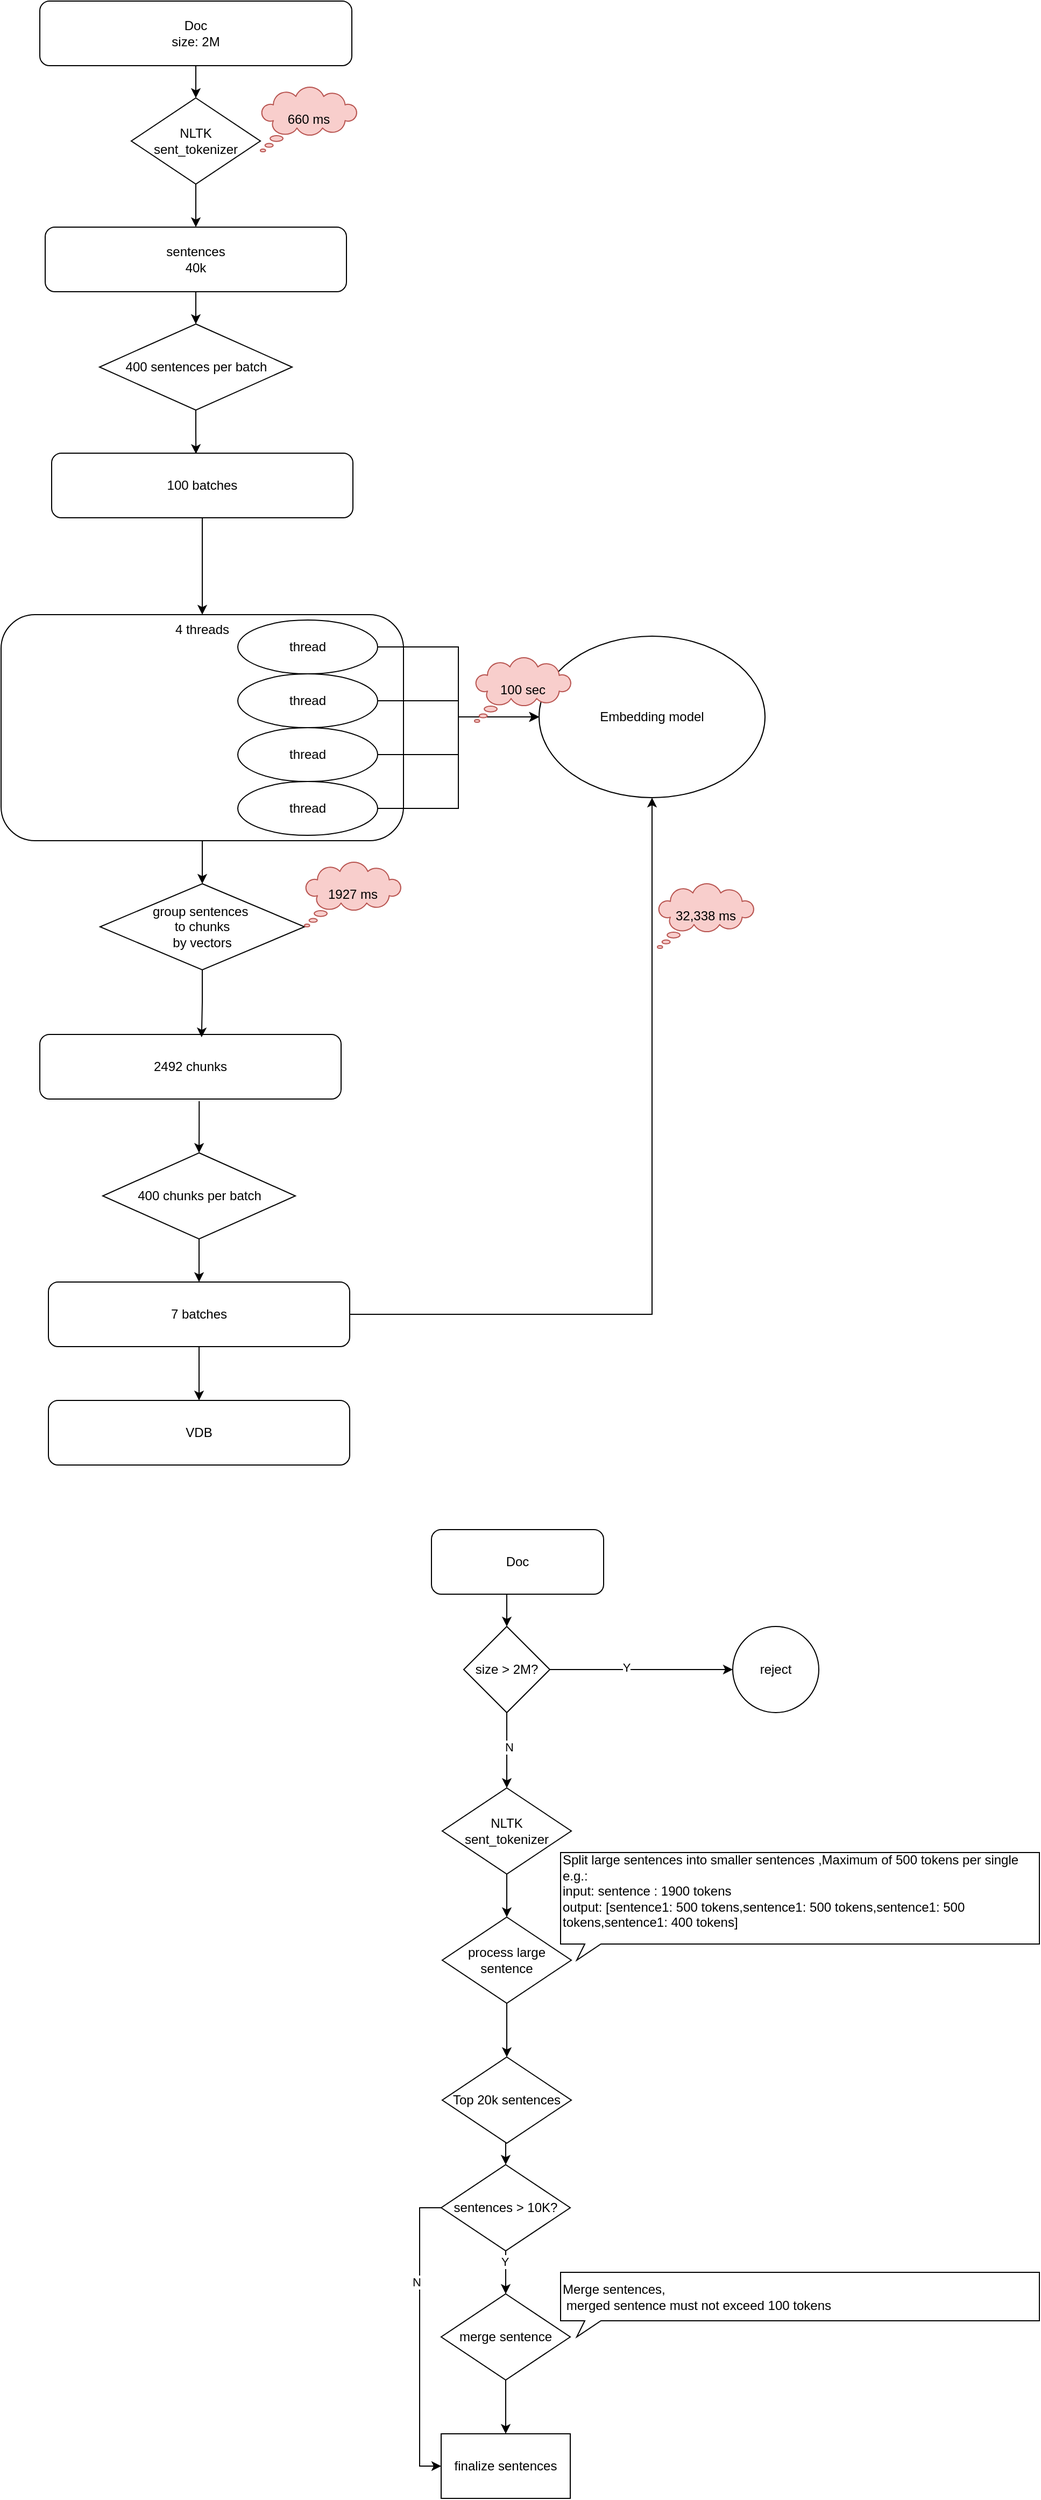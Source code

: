 <mxfile version="24.4.6" type="github">
  <diagram name="Page-1" id="V5-h0DGCWCkEq7Fwikvd">
    <mxGraphModel dx="2074" dy="1150" grid="1" gridSize="10" guides="1" tooltips="1" connect="1" arrows="1" fold="1" page="1" pageScale="1" pageWidth="850" pageHeight="1100" math="0" shadow="0">
      <root>
        <mxCell id="0" />
        <mxCell id="1" parent="0" />
        <mxCell id="zX7HYccdnvJ7AWo0_-Y2-3" style="edgeStyle=orthogonalEdgeStyle;rounded=0;orthogonalLoop=1;jettySize=auto;html=1;exitX=0.5;exitY=1;exitDx=0;exitDy=0;entryX=0.5;entryY=0;entryDx=0;entryDy=0;" parent="1" source="zX7HYccdnvJ7AWo0_-Y2-1" target="zX7HYccdnvJ7AWo0_-Y2-4" edge="1">
          <mxGeometry relative="1" as="geometry" />
        </mxCell>
        <mxCell id="zX7HYccdnvJ7AWo0_-Y2-1" value="Doc&lt;div&gt;size: 2M&lt;/div&gt;" style="rounded=1;whiteSpace=wrap;html=1;" parent="1" vertex="1">
          <mxGeometry x="316" y="20" width="290" height="60" as="geometry" />
        </mxCell>
        <mxCell id="zX7HYccdnvJ7AWo0_-Y2-10" style="edgeStyle=orthogonalEdgeStyle;rounded=0;orthogonalLoop=1;jettySize=auto;html=1;exitX=0.5;exitY=1;exitDx=0;exitDy=0;entryX=0.5;entryY=0;entryDx=0;entryDy=0;" parent="1" source="zX7HYccdnvJ7AWo0_-Y2-2" target="zX7HYccdnvJ7AWo0_-Y2-9" edge="1">
          <mxGeometry relative="1" as="geometry" />
        </mxCell>
        <mxCell id="zX7HYccdnvJ7AWo0_-Y2-2" value="&lt;div&gt;sentences&lt;/div&gt;&lt;div&gt;40k&lt;/div&gt;" style="rounded=1;whiteSpace=wrap;html=1;" parent="1" vertex="1">
          <mxGeometry x="321" y="230" width="280" height="60" as="geometry" />
        </mxCell>
        <mxCell id="zX7HYccdnvJ7AWo0_-Y2-5" style="edgeStyle=orthogonalEdgeStyle;rounded=0;orthogonalLoop=1;jettySize=auto;html=1;exitX=0.5;exitY=1;exitDx=0;exitDy=0;entryX=0.5;entryY=0;entryDx=0;entryDy=0;" parent="1" source="zX7HYccdnvJ7AWo0_-Y2-4" target="zX7HYccdnvJ7AWo0_-Y2-2" edge="1">
          <mxGeometry relative="1" as="geometry" />
        </mxCell>
        <mxCell id="zX7HYccdnvJ7AWo0_-Y2-4" value="NLTK&lt;div&gt;sent_tokenizer&lt;/div&gt;" style="rhombus;whiteSpace=wrap;html=1;" parent="1" vertex="1">
          <mxGeometry x="401" y="110" width="120" height="80" as="geometry" />
        </mxCell>
        <mxCell id="zX7HYccdnvJ7AWo0_-Y2-37" style="edgeStyle=orthogonalEdgeStyle;rounded=0;orthogonalLoop=1;jettySize=auto;html=1;exitX=0.5;exitY=1;exitDx=0;exitDy=0;entryX=0.5;entryY=0;entryDx=0;entryDy=0;" parent="1" source="zX7HYccdnvJ7AWo0_-Y2-7" target="zX7HYccdnvJ7AWo0_-Y2-36" edge="1">
          <mxGeometry relative="1" as="geometry" />
        </mxCell>
        <mxCell id="zX7HYccdnvJ7AWo0_-Y2-7" value="&lt;div&gt;4 threads&lt;/div&gt;" style="rounded=1;whiteSpace=wrap;html=1;verticalAlign=top;" parent="1" vertex="1">
          <mxGeometry x="280" y="590" width="374" height="210" as="geometry" />
        </mxCell>
        <mxCell id="zX7HYccdnvJ7AWo0_-Y2-12" style="edgeStyle=orthogonalEdgeStyle;rounded=0;orthogonalLoop=1;jettySize=auto;html=1;exitX=0.5;exitY=1;exitDx=0;exitDy=0;" parent="1" source="zX7HYccdnvJ7AWo0_-Y2-8" target="zX7HYccdnvJ7AWo0_-Y2-7" edge="1">
          <mxGeometry relative="1" as="geometry" />
        </mxCell>
        <mxCell id="zX7HYccdnvJ7AWo0_-Y2-8" value="&lt;div&gt;100 batches&lt;/div&gt;" style="rounded=1;whiteSpace=wrap;html=1;" parent="1" vertex="1">
          <mxGeometry x="327" y="440" width="280" height="60" as="geometry" />
        </mxCell>
        <mxCell id="zX7HYccdnvJ7AWo0_-Y2-9" value="400 sentences per batch" style="rhombus;whiteSpace=wrap;html=1;" parent="1" vertex="1">
          <mxGeometry x="371.5" y="320" width="179" height="80" as="geometry" />
        </mxCell>
        <mxCell id="zX7HYccdnvJ7AWo0_-Y2-11" style="edgeStyle=orthogonalEdgeStyle;rounded=0;orthogonalLoop=1;jettySize=auto;html=1;exitX=0.5;exitY=1;exitDx=0;exitDy=0;entryX=0.479;entryY=0.011;entryDx=0;entryDy=0;entryPerimeter=0;" parent="1" source="zX7HYccdnvJ7AWo0_-Y2-9" target="zX7HYccdnvJ7AWo0_-Y2-8" edge="1">
          <mxGeometry relative="1" as="geometry" />
        </mxCell>
        <mxCell id="zX7HYccdnvJ7AWo0_-Y2-13" value="Embedding model" style="ellipse;whiteSpace=wrap;html=1;" parent="1" vertex="1">
          <mxGeometry x="780" y="610" width="210" height="150" as="geometry" />
        </mxCell>
        <mxCell id="zX7HYccdnvJ7AWo0_-Y2-35" style="edgeStyle=orthogonalEdgeStyle;rounded=0;orthogonalLoop=1;jettySize=auto;html=1;exitX=1;exitY=0.5;exitDx=0;exitDy=0;entryX=0;entryY=0.5;entryDx=0;entryDy=0;" parent="1" source="zX7HYccdnvJ7AWo0_-Y2-22" target="zX7HYccdnvJ7AWo0_-Y2-13" edge="1">
          <mxGeometry relative="1" as="geometry" />
        </mxCell>
        <mxCell id="zX7HYccdnvJ7AWo0_-Y2-22" value="thread" style="ellipse;whiteSpace=wrap;html=1;" parent="1" vertex="1">
          <mxGeometry x="500" y="745" width="130" height="50" as="geometry" />
        </mxCell>
        <mxCell id="zX7HYccdnvJ7AWo0_-Y2-34" style="edgeStyle=orthogonalEdgeStyle;rounded=0;orthogonalLoop=1;jettySize=auto;html=1;exitX=1;exitY=0.5;exitDx=0;exitDy=0;entryX=0;entryY=0.5;entryDx=0;entryDy=0;" parent="1" source="zX7HYccdnvJ7AWo0_-Y2-23" target="zX7HYccdnvJ7AWo0_-Y2-13" edge="1">
          <mxGeometry relative="1" as="geometry" />
        </mxCell>
        <mxCell id="zX7HYccdnvJ7AWo0_-Y2-23" value="thread" style="ellipse;whiteSpace=wrap;html=1;" parent="1" vertex="1">
          <mxGeometry x="500" y="695" width="130" height="50" as="geometry" />
        </mxCell>
        <mxCell id="zX7HYccdnvJ7AWo0_-Y2-33" style="edgeStyle=orthogonalEdgeStyle;rounded=0;orthogonalLoop=1;jettySize=auto;html=1;exitX=1;exitY=0.5;exitDx=0;exitDy=0;entryX=0;entryY=0.5;entryDx=0;entryDy=0;" parent="1" source="zX7HYccdnvJ7AWo0_-Y2-24" target="zX7HYccdnvJ7AWo0_-Y2-13" edge="1">
          <mxGeometry relative="1" as="geometry" />
        </mxCell>
        <mxCell id="zX7HYccdnvJ7AWo0_-Y2-24" value="thread" style="ellipse;whiteSpace=wrap;html=1;" parent="1" vertex="1">
          <mxGeometry x="500" y="645" width="130" height="50" as="geometry" />
        </mxCell>
        <mxCell id="zX7HYccdnvJ7AWo0_-Y2-32" style="edgeStyle=orthogonalEdgeStyle;rounded=0;orthogonalLoop=1;jettySize=auto;html=1;exitX=1;exitY=0.5;exitDx=0;exitDy=0;" parent="1" source="zX7HYccdnvJ7AWo0_-Y2-25" target="zX7HYccdnvJ7AWo0_-Y2-13" edge="1">
          <mxGeometry relative="1" as="geometry" />
        </mxCell>
        <mxCell id="zX7HYccdnvJ7AWo0_-Y2-25" value="thread" style="ellipse;whiteSpace=wrap;html=1;" parent="1" vertex="1">
          <mxGeometry x="500" y="595" width="130" height="50" as="geometry" />
        </mxCell>
        <mxCell id="zX7HYccdnvJ7AWo0_-Y2-36" value="group sentences&amp;nbsp;&lt;div&gt;to chunks&lt;/div&gt;&lt;div&gt;by vectors&lt;/div&gt;" style="rhombus;whiteSpace=wrap;html=1;" parent="1" vertex="1">
          <mxGeometry x="372" y="840" width="190" height="80" as="geometry" />
        </mxCell>
        <mxCell id="zX7HYccdnvJ7AWo0_-Y2-42" style="edgeStyle=orthogonalEdgeStyle;rounded=0;orthogonalLoop=1;jettySize=auto;html=1;exitX=0.529;exitY=1.033;exitDx=0;exitDy=0;entryX=0.5;entryY=0;entryDx=0;entryDy=0;exitPerimeter=0;" parent="1" source="zX7HYccdnvJ7AWo0_-Y2-39" target="zX7HYccdnvJ7AWo0_-Y2-41" edge="1">
          <mxGeometry relative="1" as="geometry" />
        </mxCell>
        <mxCell id="zX7HYccdnvJ7AWo0_-Y2-39" value="&lt;div&gt;2492 chunks&lt;/div&gt;" style="rounded=1;whiteSpace=wrap;html=1;" parent="1" vertex="1">
          <mxGeometry x="316" y="980" width="280" height="60" as="geometry" />
        </mxCell>
        <mxCell id="zX7HYccdnvJ7AWo0_-Y2-40" style="edgeStyle=orthogonalEdgeStyle;rounded=0;orthogonalLoop=1;jettySize=auto;html=1;exitX=0.5;exitY=1;exitDx=0;exitDy=0;entryX=0.537;entryY=0.044;entryDx=0;entryDy=0;entryPerimeter=0;" parent="1" source="zX7HYccdnvJ7AWo0_-Y2-36" target="zX7HYccdnvJ7AWo0_-Y2-39" edge="1">
          <mxGeometry relative="1" as="geometry" />
        </mxCell>
        <mxCell id="zX7HYccdnvJ7AWo0_-Y2-44" style="edgeStyle=orthogonalEdgeStyle;rounded=0;orthogonalLoop=1;jettySize=auto;html=1;exitX=0.5;exitY=1;exitDx=0;exitDy=0;entryX=0.5;entryY=0;entryDx=0;entryDy=0;" parent="1" source="zX7HYccdnvJ7AWo0_-Y2-41" target="zX7HYccdnvJ7AWo0_-Y2-43" edge="1">
          <mxGeometry relative="1" as="geometry" />
        </mxCell>
        <mxCell id="zX7HYccdnvJ7AWo0_-Y2-41" value="400 chunks per batch" style="rhombus;whiteSpace=wrap;html=1;" parent="1" vertex="1">
          <mxGeometry x="374.5" y="1090" width="179" height="80" as="geometry" />
        </mxCell>
        <mxCell id="zX7HYccdnvJ7AWo0_-Y2-45" style="edgeStyle=orthogonalEdgeStyle;rounded=0;orthogonalLoop=1;jettySize=auto;html=1;exitX=1;exitY=0.5;exitDx=0;exitDy=0;entryX=0.5;entryY=1;entryDx=0;entryDy=0;" parent="1" source="zX7HYccdnvJ7AWo0_-Y2-43" target="zX7HYccdnvJ7AWo0_-Y2-13" edge="1">
          <mxGeometry relative="1" as="geometry" />
        </mxCell>
        <mxCell id="zX7HYccdnvJ7AWo0_-Y2-47" style="edgeStyle=orthogonalEdgeStyle;rounded=0;orthogonalLoop=1;jettySize=auto;html=1;exitX=0.5;exitY=1;exitDx=0;exitDy=0;entryX=0.5;entryY=0;entryDx=0;entryDy=0;" parent="1" source="zX7HYccdnvJ7AWo0_-Y2-43" target="zX7HYccdnvJ7AWo0_-Y2-46" edge="1">
          <mxGeometry relative="1" as="geometry" />
        </mxCell>
        <mxCell id="zX7HYccdnvJ7AWo0_-Y2-43" value="&lt;div&gt;7 batches&lt;/div&gt;" style="rounded=1;whiteSpace=wrap;html=1;" parent="1" vertex="1">
          <mxGeometry x="324" y="1210" width="280" height="60" as="geometry" />
        </mxCell>
        <mxCell id="zX7HYccdnvJ7AWo0_-Y2-46" value="&lt;div&gt;VDB&lt;/div&gt;" style="rounded=1;whiteSpace=wrap;html=1;" parent="1" vertex="1">
          <mxGeometry x="324" y="1320" width="280" height="60" as="geometry" />
        </mxCell>
        <mxCell id="zX7HYccdnvJ7AWo0_-Y2-48" value="660 ms" style="whiteSpace=wrap;html=1;shape=mxgraph.basic.cloud_callout;fillColor=#f8cecc;strokeColor=#b85450;" parent="1" vertex="1">
          <mxGeometry x="521" y="100" width="90" height="60" as="geometry" />
        </mxCell>
        <mxCell id="zX7HYccdnvJ7AWo0_-Y2-49" value="100 sec" style="whiteSpace=wrap;html=1;shape=mxgraph.basic.cloud_callout;fillColor=#f8cecc;strokeColor=#b85450;" parent="1" vertex="1">
          <mxGeometry x="720" y="630" width="90" height="60" as="geometry" />
        </mxCell>
        <mxCell id="zX7HYccdnvJ7AWo0_-Y2-50" value="1927 ms" style="whiteSpace=wrap;html=1;shape=mxgraph.basic.cloud_callout;fillColor=#f8cecc;strokeColor=#b85450;" parent="1" vertex="1">
          <mxGeometry x="562" y="820" width="90" height="60" as="geometry" />
        </mxCell>
        <mxCell id="zX7HYccdnvJ7AWo0_-Y2-51" value="32,338 ms" style="whiteSpace=wrap;html=1;shape=mxgraph.basic.cloud_callout;fillColor=#f8cecc;strokeColor=#b85450;" parent="1" vertex="1">
          <mxGeometry x="890" y="840" width="90" height="60" as="geometry" />
        </mxCell>
        <mxCell id="TTnhiDlpAQES-Y0ZnIQU-39" style="edgeStyle=orthogonalEdgeStyle;rounded=0;orthogonalLoop=1;jettySize=auto;html=1;exitX=0.5;exitY=1;exitDx=0;exitDy=0;entryX=0.5;entryY=0;entryDx=0;entryDy=0;" edge="1" parent="1" source="TTnhiDlpAQES-Y0ZnIQU-2" target="TTnhiDlpAQES-Y0ZnIQU-38">
          <mxGeometry relative="1" as="geometry" />
        </mxCell>
        <mxCell id="TTnhiDlpAQES-Y0ZnIQU-2" value="Doc" style="rounded=1;whiteSpace=wrap;html=1;" vertex="1" parent="1">
          <mxGeometry x="680" y="1440" width="160" height="60" as="geometry" />
        </mxCell>
        <mxCell id="TTnhiDlpAQES-Y0ZnIQU-46" style="edgeStyle=orthogonalEdgeStyle;rounded=0;orthogonalLoop=1;jettySize=auto;html=1;exitX=0.5;exitY=1;exitDx=0;exitDy=0;entryX=0.5;entryY=0;entryDx=0;entryDy=0;" edge="1" parent="1" source="TTnhiDlpAQES-Y0ZnIQU-6" target="TTnhiDlpAQES-Y0ZnIQU-45">
          <mxGeometry relative="1" as="geometry" />
        </mxCell>
        <mxCell id="TTnhiDlpAQES-Y0ZnIQU-6" value="NLTK&lt;div&gt;sent_tokenizer&lt;/div&gt;" style="rhombus;whiteSpace=wrap;html=1;" vertex="1" parent="1">
          <mxGeometry x="690" y="1680" width="120" height="80" as="geometry" />
        </mxCell>
        <mxCell id="TTnhiDlpAQES-Y0ZnIQU-41" style="edgeStyle=orthogonalEdgeStyle;rounded=0;orthogonalLoop=1;jettySize=auto;html=1;exitX=1;exitY=0.5;exitDx=0;exitDy=0;entryX=0;entryY=0.5;entryDx=0;entryDy=0;" edge="1" parent="1" source="TTnhiDlpAQES-Y0ZnIQU-38" target="TTnhiDlpAQES-Y0ZnIQU-40">
          <mxGeometry relative="1" as="geometry" />
        </mxCell>
        <mxCell id="TTnhiDlpAQES-Y0ZnIQU-42" value="Y" style="edgeLabel;html=1;align=center;verticalAlign=middle;resizable=0;points=[];" vertex="1" connectable="0" parent="TTnhiDlpAQES-Y0ZnIQU-41">
          <mxGeometry x="-0.165" y="2" relative="1" as="geometry">
            <mxPoint as="offset" />
          </mxGeometry>
        </mxCell>
        <mxCell id="TTnhiDlpAQES-Y0ZnIQU-43" style="edgeStyle=orthogonalEdgeStyle;rounded=0;orthogonalLoop=1;jettySize=auto;html=1;exitX=0.5;exitY=1;exitDx=0;exitDy=0;entryX=0.5;entryY=0;entryDx=0;entryDy=0;" edge="1" parent="1" source="TTnhiDlpAQES-Y0ZnIQU-38" target="TTnhiDlpAQES-Y0ZnIQU-6">
          <mxGeometry relative="1" as="geometry" />
        </mxCell>
        <mxCell id="TTnhiDlpAQES-Y0ZnIQU-44" value="N" style="edgeLabel;html=1;align=center;verticalAlign=middle;resizable=0;points=[];" vertex="1" connectable="0" parent="TTnhiDlpAQES-Y0ZnIQU-43">
          <mxGeometry x="-0.086" y="2" relative="1" as="geometry">
            <mxPoint as="offset" />
          </mxGeometry>
        </mxCell>
        <mxCell id="TTnhiDlpAQES-Y0ZnIQU-38" value="size &amp;gt; 2M?" style="rhombus;whiteSpace=wrap;html=1;" vertex="1" parent="1">
          <mxGeometry x="710" y="1530" width="80" height="80" as="geometry" />
        </mxCell>
        <mxCell id="TTnhiDlpAQES-Y0ZnIQU-40" value="reject" style="ellipse;whiteSpace=wrap;html=1;aspect=fixed;" vertex="1" parent="1">
          <mxGeometry x="960" y="1530" width="80" height="80" as="geometry" />
        </mxCell>
        <mxCell id="TTnhiDlpAQES-Y0ZnIQU-50" style="edgeStyle=orthogonalEdgeStyle;rounded=0;orthogonalLoop=1;jettySize=auto;html=1;exitX=0.5;exitY=1;exitDx=0;exitDy=0;entryX=0.5;entryY=0;entryDx=0;entryDy=0;" edge="1" parent="1" source="TTnhiDlpAQES-Y0ZnIQU-45" target="TTnhiDlpAQES-Y0ZnIQU-49">
          <mxGeometry relative="1" as="geometry" />
        </mxCell>
        <mxCell id="TTnhiDlpAQES-Y0ZnIQU-45" value="process large sentence" style="rhombus;whiteSpace=wrap;html=1;" vertex="1" parent="1">
          <mxGeometry x="690" y="1800" width="120" height="80" as="geometry" />
        </mxCell>
        <mxCell id="TTnhiDlpAQES-Y0ZnIQU-48" value="&lt;div&gt;Split large sentences into smaller sentences ,&lt;span style=&quot;background-color: initial;&quot;&gt;Maximum of 500 tokens per single&lt;/span&gt;&lt;/div&gt;&lt;div&gt;e.g.:&amp;nbsp;&lt;/div&gt;&lt;div&gt;&lt;span style=&quot;background-color: initial;&quot;&gt;input: sentence : 1900 tokens&lt;/span&gt;&lt;/div&gt;&lt;div&gt;output: [sentence1: 500 tokens,&lt;span style=&quot;background-color: initial;&quot;&gt;sentence1: 500 tokens,&lt;/span&gt;&lt;span style=&quot;background-color: initial;&quot;&gt;sentence1: 500 tokens,&lt;/span&gt;&lt;span style=&quot;background-color: initial;&quot;&gt;sentence1: 400 tokens&lt;/span&gt;&lt;span style=&quot;background-color: initial;&quot;&gt;]&lt;/span&gt;&lt;/div&gt;&lt;div&gt;&lt;br&gt;&lt;/div&gt;" style="whiteSpace=wrap;html=1;shape=mxgraph.basic.rectCallout;dx=30;dy=15;boundedLbl=1;align=left;" vertex="1" parent="1">
          <mxGeometry x="800" y="1740" width="445" height="100" as="geometry" />
        </mxCell>
        <mxCell id="TTnhiDlpAQES-Y0ZnIQU-52" style="edgeStyle=orthogonalEdgeStyle;rounded=0;orthogonalLoop=1;jettySize=auto;html=1;exitX=0.5;exitY=1;exitDx=0;exitDy=0;entryX=0.5;entryY=0;entryDx=0;entryDy=0;" edge="1" parent="1" source="TTnhiDlpAQES-Y0ZnIQU-49" target="TTnhiDlpAQES-Y0ZnIQU-51">
          <mxGeometry relative="1" as="geometry" />
        </mxCell>
        <mxCell id="TTnhiDlpAQES-Y0ZnIQU-49" value="Top 20k sentences" style="rhombus;whiteSpace=wrap;html=1;" vertex="1" parent="1">
          <mxGeometry x="690" y="1930" width="120" height="80" as="geometry" />
        </mxCell>
        <mxCell id="TTnhiDlpAQES-Y0ZnIQU-54" style="edgeStyle=orthogonalEdgeStyle;rounded=0;orthogonalLoop=1;jettySize=auto;html=1;exitX=0.5;exitY=1;exitDx=0;exitDy=0;entryX=0.5;entryY=0;entryDx=0;entryDy=0;" edge="1" parent="1" source="TTnhiDlpAQES-Y0ZnIQU-51" target="TTnhiDlpAQES-Y0ZnIQU-53">
          <mxGeometry relative="1" as="geometry" />
        </mxCell>
        <mxCell id="TTnhiDlpAQES-Y0ZnIQU-55" value="Y" style="edgeLabel;html=1;align=center;verticalAlign=middle;resizable=0;points=[];" vertex="1" connectable="0" parent="TTnhiDlpAQES-Y0ZnIQU-54">
          <mxGeometry x="-0.533" y="-1" relative="1" as="geometry">
            <mxPoint as="offset" />
          </mxGeometry>
        </mxCell>
        <mxCell id="TTnhiDlpAQES-Y0ZnIQU-57" style="edgeStyle=orthogonalEdgeStyle;rounded=0;orthogonalLoop=1;jettySize=auto;html=1;exitX=0;exitY=0.5;exitDx=0;exitDy=0;entryX=0;entryY=0.5;entryDx=0;entryDy=0;" edge="1" parent="1" source="TTnhiDlpAQES-Y0ZnIQU-51" target="TTnhiDlpAQES-Y0ZnIQU-62">
          <mxGeometry relative="1" as="geometry" />
        </mxCell>
        <mxCell id="TTnhiDlpAQES-Y0ZnIQU-58" value="N" style="edgeLabel;html=1;align=center;verticalAlign=middle;resizable=0;points=[];" vertex="1" connectable="0" parent="TTnhiDlpAQES-Y0ZnIQU-57">
          <mxGeometry x="-0.366" y="-3" relative="1" as="geometry">
            <mxPoint as="offset" />
          </mxGeometry>
        </mxCell>
        <mxCell id="TTnhiDlpAQES-Y0ZnIQU-51" value="sentences &amp;gt; 10K?" style="rhombus;whiteSpace=wrap;html=1;" vertex="1" parent="1">
          <mxGeometry x="689" y="2030" width="120" height="80" as="geometry" />
        </mxCell>
        <mxCell id="TTnhiDlpAQES-Y0ZnIQU-63" style="edgeStyle=orthogonalEdgeStyle;rounded=0;orthogonalLoop=1;jettySize=auto;html=1;exitX=0.5;exitY=1;exitDx=0;exitDy=0;entryX=0.5;entryY=0;entryDx=0;entryDy=0;" edge="1" parent="1" source="TTnhiDlpAQES-Y0ZnIQU-53" target="TTnhiDlpAQES-Y0ZnIQU-62">
          <mxGeometry relative="1" as="geometry" />
        </mxCell>
        <mxCell id="TTnhiDlpAQES-Y0ZnIQU-53" value="merge sentence" style="rhombus;whiteSpace=wrap;html=1;" vertex="1" parent="1">
          <mxGeometry x="689" y="2150" width="120" height="80" as="geometry" />
        </mxCell>
        <mxCell id="TTnhiDlpAQES-Y0ZnIQU-59" value="&lt;div&gt;Merge sentences,&amp;nbsp;&lt;/div&gt;&lt;div&gt;&amp;nbsp;merged sentence must not exceed 100 tokens&lt;br&gt;&lt;/div&gt;" style="whiteSpace=wrap;html=1;shape=mxgraph.basic.rectCallout;dx=30;dy=15;boundedLbl=1;align=left;" vertex="1" parent="1">
          <mxGeometry x="800" y="2130" width="445" height="60" as="geometry" />
        </mxCell>
        <mxCell id="TTnhiDlpAQES-Y0ZnIQU-62" value="finalize sentences" style="rounded=0;whiteSpace=wrap;html=1;" vertex="1" parent="1">
          <mxGeometry x="689" y="2280" width="120" height="60" as="geometry" />
        </mxCell>
      </root>
    </mxGraphModel>
  </diagram>
</mxfile>
